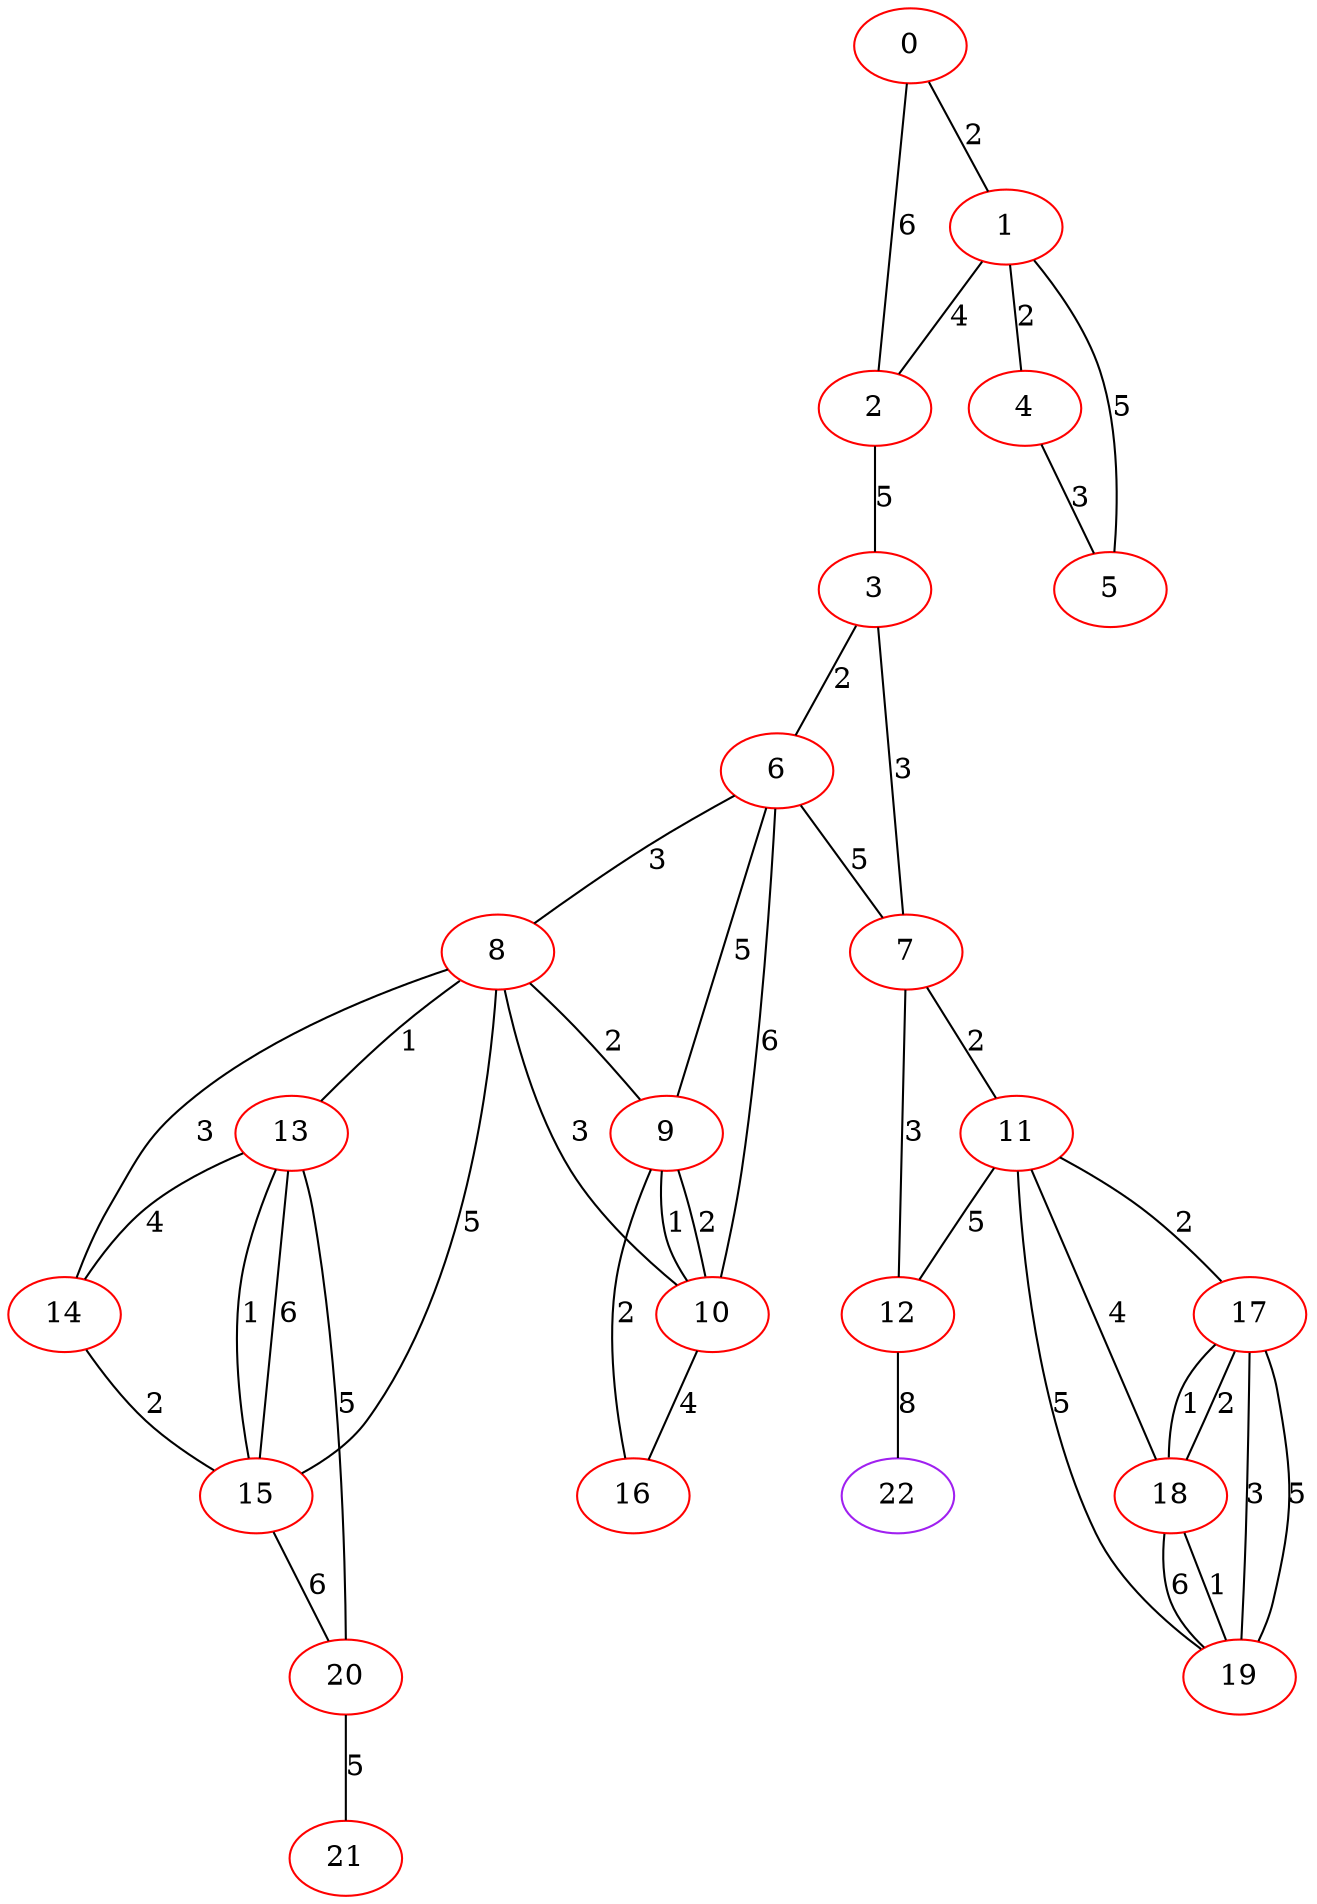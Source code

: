 graph "" {
0 [color=red, weight=1];
1 [color=red, weight=1];
2 [color=red, weight=1];
3 [color=red, weight=1];
4 [color=red, weight=1];
5 [color=red, weight=1];
6 [color=red, weight=1];
7 [color=red, weight=1];
8 [color=red, weight=1];
9 [color=red, weight=1];
10 [color=red, weight=1];
11 [color=red, weight=1];
12 [color=red, weight=1];
13 [color=red, weight=1];
14 [color=red, weight=1];
15 [color=red, weight=1];
16 [color=red, weight=1];
17 [color=red, weight=1];
18 [color=red, weight=1];
19 [color=red, weight=1];
20 [color=red, weight=1];
21 [color=red, weight=1];
22 [color=purple, weight=4];
0 -- 1  [key=0, label=2];
0 -- 2  [key=0, label=6];
1 -- 2  [key=0, label=4];
1 -- 4  [key=0, label=2];
1 -- 5  [key=0, label=5];
2 -- 3  [key=0, label=5];
3 -- 6  [key=0, label=2];
3 -- 7  [key=0, label=3];
4 -- 5  [key=0, label=3];
6 -- 8  [key=0, label=3];
6 -- 9  [key=0, label=5];
6 -- 10  [key=0, label=6];
6 -- 7  [key=0, label=5];
7 -- 11  [key=0, label=2];
7 -- 12  [key=0, label=3];
8 -- 9  [key=0, label=2];
8 -- 10  [key=0, label=3];
8 -- 13  [key=0, label=1];
8 -- 14  [key=0, label=3];
8 -- 15  [key=0, label=5];
9 -- 16  [key=0, label=2];
9 -- 10  [key=0, label=2];
9 -- 10  [key=1, label=1];
10 -- 16  [key=0, label=4];
11 -- 17  [key=0, label=2];
11 -- 18  [key=0, label=4];
11 -- 19  [key=0, label=5];
11 -- 12  [key=0, label=5];
12 -- 22  [key=0, label=8];
13 -- 20  [key=0, label=5];
13 -- 14  [key=0, label=4];
13 -- 15  [key=0, label=6];
13 -- 15  [key=1, label=1];
14 -- 15  [key=0, label=2];
15 -- 20  [key=0, label=6];
17 -- 19  [key=0, label=3];
17 -- 19  [key=1, label=5];
17 -- 18  [key=0, label=2];
17 -- 18  [key=1, label=1];
18 -- 19  [key=0, label=1];
18 -- 19  [key=1, label=6];
20 -- 21  [key=0, label=5];
}
